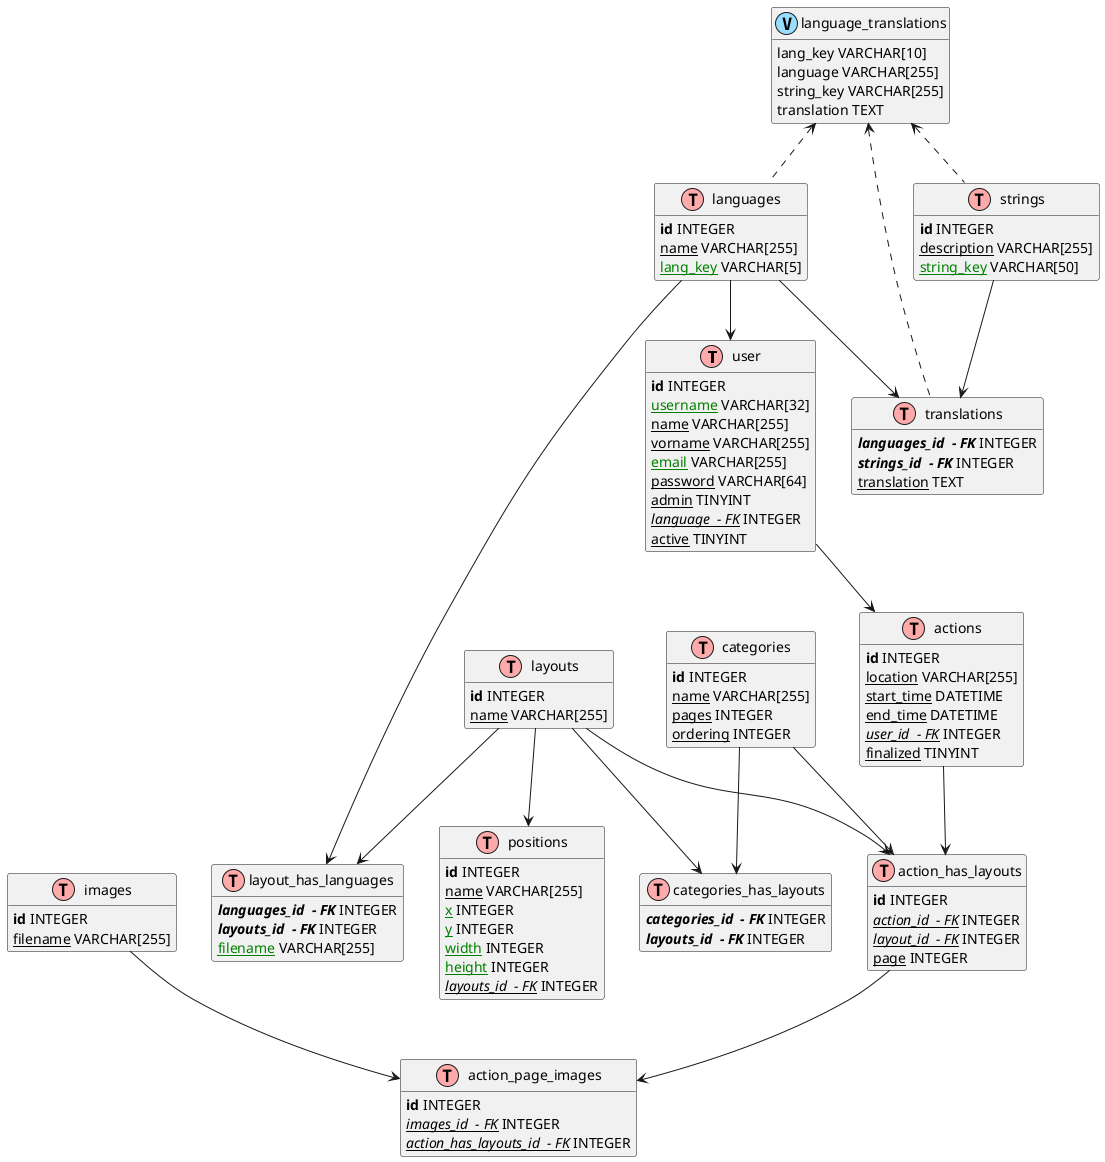 @startuml
' definitions
!define Table(name,desc) class name as "desc" << (T,#FFAAAA) >>
!define View(name,desc) class name as "desc" << (V,#99DDFF) >>
!define primary_key(x) <b>x</b>
!define unique(x) <color:green>x</color>
!define not_null(x) <u>x</u>
!define fk(x) <i>x  - FK</i>
hide methods
hide stereotypes
' entities
Table(user, "user") {
primary_key(id) INTEGER
not_null(unique(username)) VARCHAR[32]
not_null(name) VARCHAR[255]
not_null(vorname) VARCHAR[255]
not_null(unique(email)) VARCHAR[255]
not_null(password) VARCHAR[64]
not_null(admin) TINYINT
not_null(fk(language)) INTEGER
not_null(active) TINYINT
}
Table(actions, "actions") {
primary_key(id) INTEGER
not_null(location) VARCHAR[255]
not_null(start_time) DATETIME
not_null(end_time) DATETIME
not_null(fk(user_id)) INTEGER
not_null(finalized) TINYINT
}
Table(categories, "categories") {
primary_key(id) INTEGER
not_null(name) VARCHAR[255]
not_null(pages) INTEGER
not_null(ordering) INTEGER
}
Table(categories_has_layouts, "categories_has_layouts") {
  primary_key(fk(categories_id)) INTEGER
  primary_key(fk(layouts_id)) INTEGER
}
Table(layouts, "layouts") {
primary_key(id) INTEGER
not_null(name) VARCHAR[255]
}
Table(layout_has_languages, "layout_has_languages") {
  primary_key(fk(languages_id)) INTEGER
  primary_key(fk(layouts_id)) INTEGER
  not_null(unique(filename)) VARCHAR[255]
}
Table(action_has_layouts, "action_has_layouts") {
primary_key(id) INTEGER
not_null(fk(action_id)) INTEGER
not_null(fk(layout_id)) INTEGER
not_null(page) INTEGER
}
Table(action_page_images, "action_page_images") {
primary_key(id) INTEGER
not_null(fk(images_id)) INTEGER
not_null(fk(action_has_layouts_id)) INTEGER
}
Table(positions, "positions") {
primary_key(id) INTEGER
not_null(name) VARCHAR[255]
not_null(unique(x)) INTEGER
not_null(unique(y)) INTEGER
not_null(unique(width)) INTEGER
not_null(unique(height)) INTEGER
not_null(fk(layouts_id)) INTEGER
}
Table(images, "images") {
primary_key(id) INTEGER
not_null(filename) VARCHAR[255]
}
Table(languages, "languages") {
primary_key(id) INTEGER
not_null(name) VARCHAR[255]
not_null(unique(lang_key)) VARCHAR[5]
}
Table(strings, "strings") {
primary_key(id) INTEGER
not_null(description) VARCHAR[255]
not_null(unique(string_key)) VARCHAR[50]
}
Table(translations, "translations") {
primary_key(fk(languages_id)) INTEGER
primary_key(fk(strings_id)) INTEGER
not_null(translation) TEXT
}
View(language_translations, "language_translations") {
  lang_key VARCHAR[10]
  language VARCHAR[255]
  string_key VARCHAR[255]
  translation TEXT
}
' relationships
user --> actions
languages --> user
languages --> translations
strings --> translations
categories --> categories_has_layouts
layouts --> categories_has_layouts
layouts --> layout_has_languages
languages --> layout_has_languages
layouts --> positions
layouts --> action_has_layouts
actions --> action_has_layouts
categories --> action_has_layouts
action_has_layouts --> action_page_images
images --> action_page_images

' Views
language_translations <.. languages
language_translations <.. strings
language_translations <.. translations
@enduml
